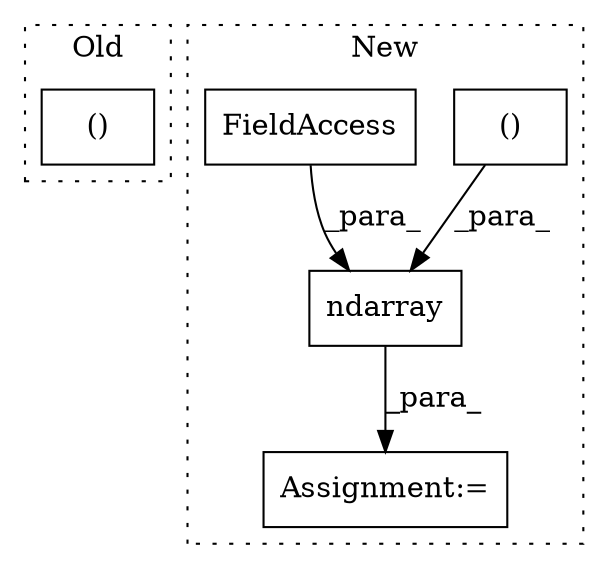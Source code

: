 digraph G {
subgraph cluster0 {
1 [label="()" a="106" s="1032" l="31" shape="box"];
label = "Old";
style="dotted";
}
subgraph cluster1 {
2 [label="ndarray" a="32" s="915,1016" l="13,2" shape="box"];
3 [label="()" a="106" s="928" l="32" shape="box"];
4 [label="Assignment:=" a="7" s="891" l="1" shape="box"];
5 [label="FieldAccess" a="22" s="979" l="6" shape="box"];
label = "New";
style="dotted";
}
2 -> 4 [label="_para_"];
3 -> 2 [label="_para_"];
5 -> 2 [label="_para_"];
}